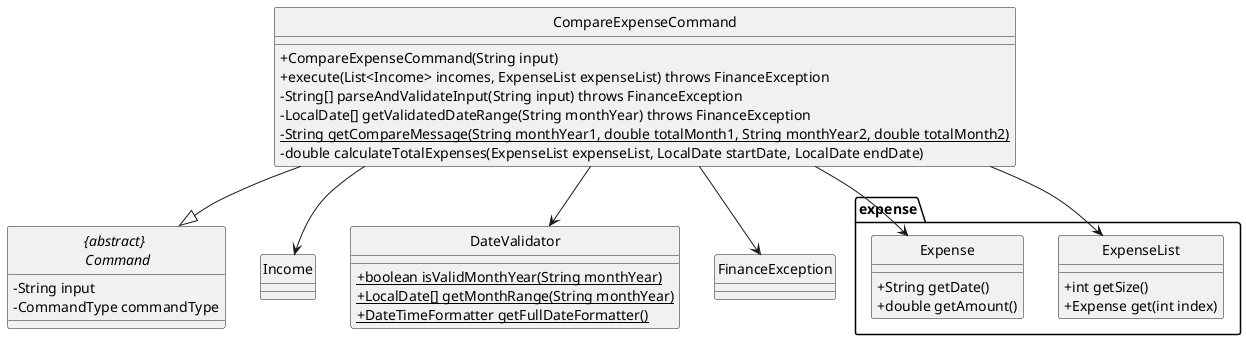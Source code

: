 @startuml

hide circle
skinparam classAttributeIconSize 0


        class CompareExpenseCommand {
            + CompareExpenseCommand(String input)
            + execute(List<Income> incomes, ExpenseList expenseList) throws FinanceException
            - String[] parseAndValidateInput(String input) throws FinanceException
            - LocalDate[] getValidatedDateRange(String monthYear) throws FinanceException
            - {static} String getCompareMessage(String monthYear1, double totalMonth1, String monthYear2, double totalMonth2)
            - double calculateTotalExpenses(ExpenseList expenseList, LocalDate startDate, LocalDate endDate)
        }
            abstract class "{abstract} \n Command" {
                - String input
                - CommandType commandType
            }

    package expense{
        class ExpenseList {
            + int getSize()
            + Expense get(int index)
        }

        class Expense {
            + String getDate()
            + double getAmount()
        }
    }

    class Income {}

    class DateValidator {
        + {static} boolean isValidMonthYear(String monthYear)
        + {static} LocalDate[] getMonthRange(String monthYear)
        + {static} DateTimeFormatter getFullDateFormatter()
    }


        class FinanceException{}



CompareExpenseCommand --|> "{abstract} \n Command"
CompareExpenseCommand --> ExpenseList
CompareExpenseCommand --> Expense
CompareExpenseCommand --> Income
CompareExpenseCommand --> DateValidator
CompareExpenseCommand --> FinanceException
@enduml
